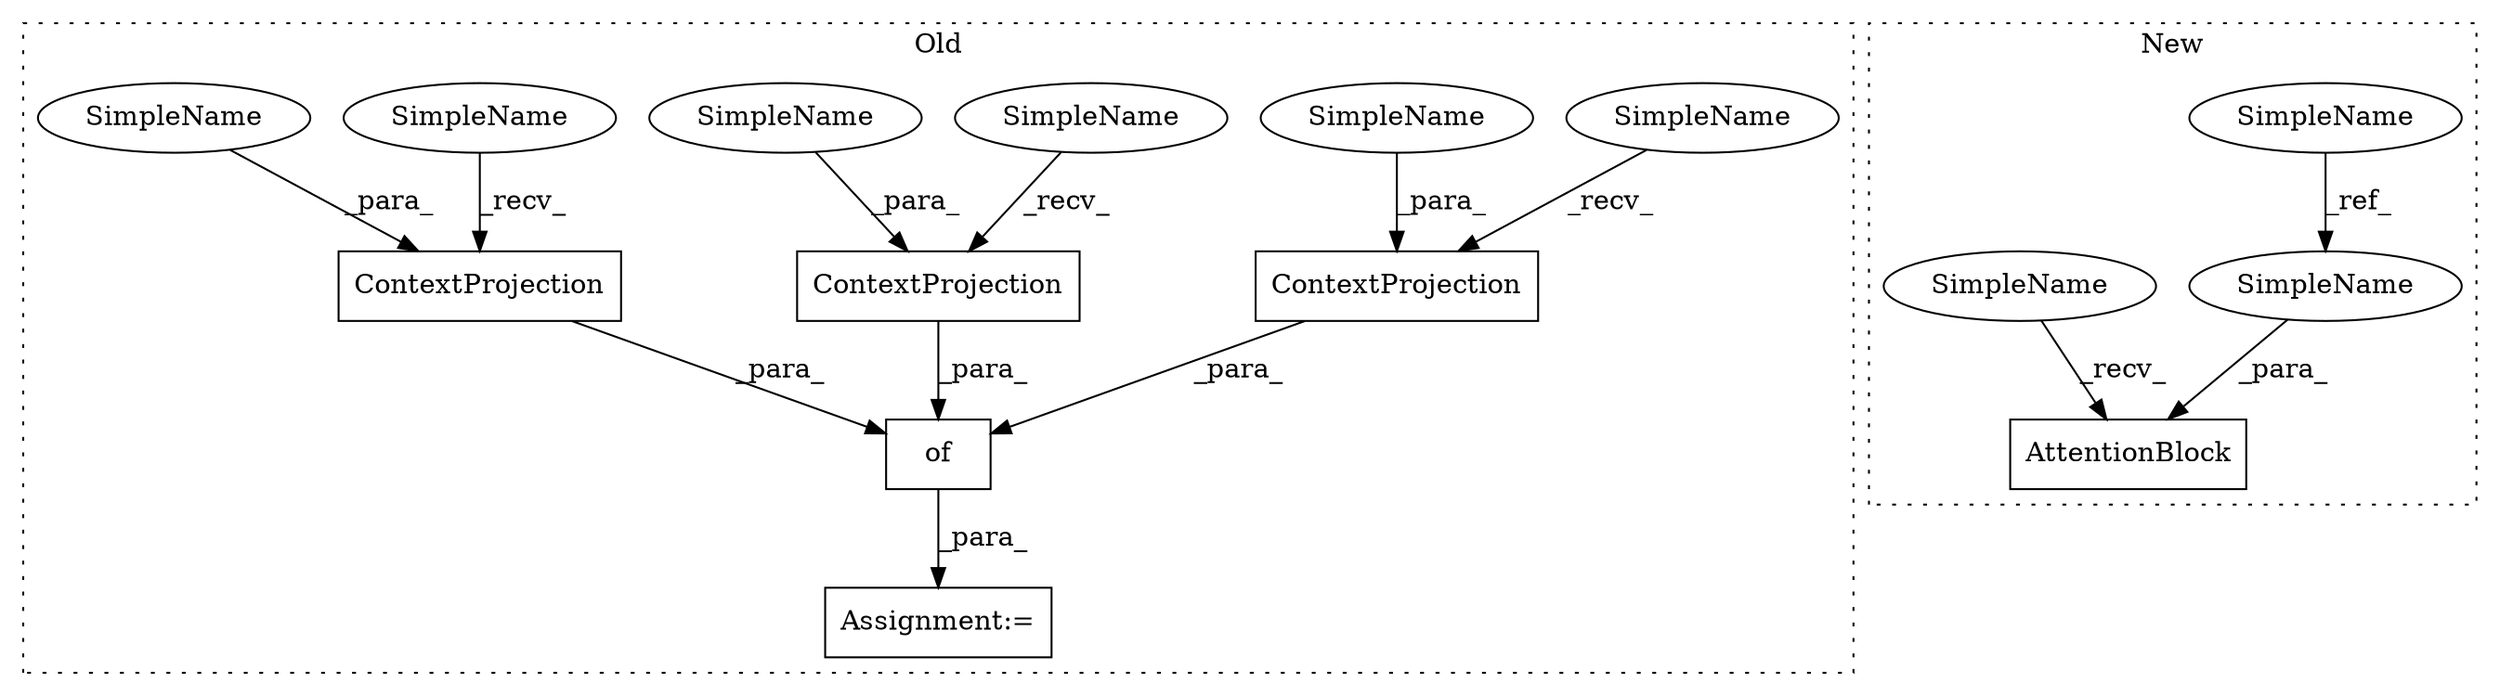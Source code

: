 digraph G {
subgraph cluster0 {
1 [label="ContextProjection" a="32" s="4348,4392" l="18,1" shape="box"];
3 [label="ContextProjection" a="32" s="4542,4586" l="18,1" shape="box"];
4 [label="of" a="32" s="4296,4587" l="3,1" shape="box"];
5 [label="ContextProjection" a="32" s="4445,4489" l="18,1" shape="box"];
7 [label="Assignment:=" a="7" s="4291" l="1" shape="box"];
8 [label="SimpleName" a="42" s="4428" l="16" shape="ellipse"];
9 [label="SimpleName" a="42" s="4525" l="16" shape="ellipse"];
10 [label="SimpleName" a="42" s="4331" l="16" shape="ellipse"];
13 [label="SimpleName" a="42" s="4560" l="20" shape="ellipse"];
14 [label="SimpleName" a="42" s="4366" l="20" shape="ellipse"];
15 [label="SimpleName" a="42" s="4463" l="20" shape="ellipse"];
label = "Old";
style="dotted";
}
subgraph cluster1 {
2 [label="AttentionBlock" a="32" s="4297,4360" l="15,1" shape="box"];
6 [label="SimpleName" a="42" s="3666" l="20" shape="ellipse"];
11 [label="SimpleName" a="42" s="4280" l="16" shape="ellipse"];
12 [label="SimpleName" a="42" s="4312" l="20" shape="ellipse"];
label = "New";
style="dotted";
}
1 -> 4 [label="_para_"];
3 -> 4 [label="_para_"];
4 -> 7 [label="_para_"];
5 -> 4 [label="_para_"];
6 -> 12 [label="_ref_"];
8 -> 5 [label="_recv_"];
9 -> 3 [label="_recv_"];
10 -> 1 [label="_recv_"];
11 -> 2 [label="_recv_"];
12 -> 2 [label="_para_"];
13 -> 3 [label="_para_"];
14 -> 1 [label="_para_"];
15 -> 5 [label="_para_"];
}